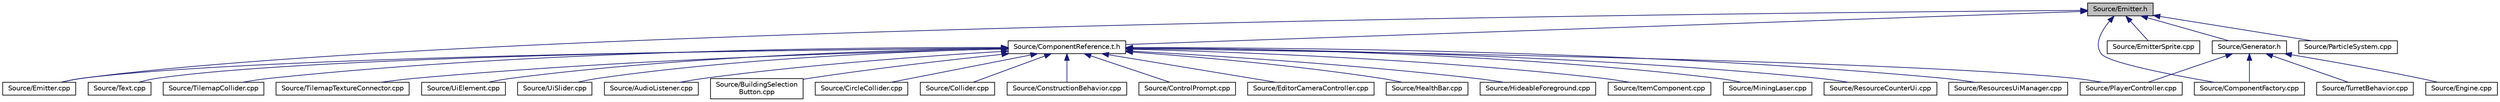 digraph "Source/Emitter.h"
{
 // LATEX_PDF_SIZE
  edge [fontname="Helvetica",fontsize="10",labelfontname="Helvetica",labelfontsize="10"];
  node [fontname="Helvetica",fontsize="10",shape=record];
  Node1 [label="Source/Emitter.h",height=0.2,width=0.4,color="black", fillcolor="grey75", style="filled", fontcolor="black",tooltip="Controls timing of particle emissions, and their init data."];
  Node1 -> Node2 [dir="back",color="midnightblue",fontsize="10",style="solid"];
  Node2 [label="Source/ComponentFactory.cpp",height=0.2,width=0.4,color="black", fillcolor="white", style="filled",URL="$ComponentFactory_8cpp.html",tooltip="Definitions for the component factory class."];
  Node1 -> Node3 [dir="back",color="midnightblue",fontsize="10",style="solid"];
  Node3 [label="Source/ComponentReference.t.h",height=0.2,width=0.4,color="black", fillcolor="white", style="filled",URL="$ComponentReference_8t_8h.html",tooltip="a reference to a component in the scene"];
  Node3 -> Node4 [dir="back",color="midnightblue",fontsize="10",style="solid"];
  Node4 [label="Source/AudioListener.cpp",height=0.2,width=0.4,color="black", fillcolor="white", style="filled",URL="$AudioListener_8cpp.html",tooltip="Component that picks up spatial audio."];
  Node3 -> Node5 [dir="back",color="midnightblue",fontsize="10",style="solid"];
  Node5 [label="Source/BuildingSelection\lButton.cpp",height=0.2,width=0.4,color="black", fillcolor="white", style="filled",URL="$BuildingSelectionButton_8cpp.html",tooltip="button that selects which building the ConstructionManager should place"];
  Node3 -> Node6 [dir="back",color="midnightblue",fontsize="10",style="solid"];
  Node6 [label="Source/CircleCollider.cpp",height=0.2,width=0.4,color="black", fillcolor="white", style="filled",URL="$CircleCollider_8cpp.html",tooltip="Circle-shaped collider."];
  Node3 -> Node7 [dir="back",color="midnightblue",fontsize="10",style="solid"];
  Node7 [label="Source/Collider.cpp",height=0.2,width=0.4,color="black", fillcolor="white", style="filled",URL="$Collider_8cpp.html",tooltip="Base component for detecting collisions."];
  Node3 -> Node8 [dir="back",color="midnightblue",fontsize="10",style="solid"];
  Node8 [label="Source/ConstructionBehavior.cpp",height=0.2,width=0.4,color="black", fillcolor="white", style="filled",URL="$ConstructionBehavior_8cpp.html",tooltip="handles the construction of towers and modification of terrain"];
  Node3 -> Node9 [dir="back",color="midnightblue",fontsize="10",style="solid"];
  Node9 [label="Source/ControlPrompt.cpp",height=0.2,width=0.4,color="black", fillcolor="white", style="filled",URL="$ControlPrompt_8cpp.html",tooltip="Displays a control prompt for an ActionReference."];
  Node3 -> Node10 [dir="back",color="midnightblue",fontsize="10",style="solid"];
  Node10 [label="Source/EditorCameraController.cpp",height=0.2,width=0.4,color="black", fillcolor="white", style="filled",URL="$EditorCameraController_8cpp.html",tooltip="controls the camera while in the editor"];
  Node3 -> Node11 [dir="back",color="midnightblue",fontsize="10",style="solid"];
  Node11 [label="Source/Emitter.cpp",height=0.2,width=0.4,color="black", fillcolor="white", style="filled",URL="$Emitter_8cpp.html",tooltip="Controls timing of particle emissions, and their init data."];
  Node3 -> Node12 [dir="back",color="midnightblue",fontsize="10",style="solid"];
  Node12 [label="Source/HealthBar.cpp",height=0.2,width=0.4,color="black", fillcolor="white", style="filled",URL="$HealthBar_8cpp.html",tooltip="health bar UI that displays offset from an Entity with a Health component"];
  Node3 -> Node13 [dir="back",color="midnightblue",fontsize="10",style="solid"];
  Node13 [label="Source/HideableForeground.cpp",height=0.2,width=0.4,color="black", fillcolor="white", style="filled",URL="$HideableForeground_8cpp.html",tooltip="Component that hides an attached Sprite when it overlaps something."];
  Node3 -> Node14 [dir="back",color="midnightblue",fontsize="10",style="solid"];
  Node14 [label="Source/ItemComponent.cpp",height=0.2,width=0.4,color="black", fillcolor="white", style="filled",URL="$ItemComponent_8cpp.html",tooltip="Item in the world that can be picked up."];
  Node3 -> Node15 [dir="back",color="midnightblue",fontsize="10",style="solid"];
  Node15 [label="Source/MiningLaser.cpp",height=0.2,width=0.4,color="black", fillcolor="white", style="filled",URL="$MiningLaser_8cpp.html",tooltip="Digging laser controllable by an entity."];
  Node3 -> Node16 [dir="back",color="midnightblue",fontsize="10",style="solid"];
  Node16 [label="Source/PlayerController.cpp",height=0.2,width=0.4,color="black", fillcolor="white", style="filled",URL="$PlayerController_8cpp.html",tooltip="PlayerController Behaviour Class."];
  Node3 -> Node17 [dir="back",color="midnightblue",fontsize="10",style="solid"];
  Node17 [label="Source/ResourceCounterUi.cpp",height=0.2,width=0.4,color="black", fillcolor="white", style="filled",URL="$ResourceCounterUi_8cpp.html",tooltip="Ui Component that displays a resource sprite and a count."];
  Node3 -> Node18 [dir="back",color="midnightblue",fontsize="10",style="solid"];
  Node18 [label="Source/ResourcesUiManager.cpp",height=0.2,width=0.4,color="black", fillcolor="white", style="filled",URL="$ResourcesUiManager_8cpp.html",tooltip="Component that manages the UI for displaying what resources a player currently has."];
  Node3 -> Node19 [dir="back",color="midnightblue",fontsize="10",style="solid"];
  Node19 [label="Source/Text.cpp",height=0.2,width=0.4,color="black", fillcolor="white", style="filled",URL="$Text_8cpp.html",tooltip="Component that makes use of Tilemap to draw text."];
  Node3 -> Node20 [dir="back",color="midnightblue",fontsize="10",style="solid"];
  Node20 [label="Source/TilemapCollider.cpp",height=0.2,width=0.4,color="black", fillcolor="white", style="filled",URL="$TilemapCollider_8cpp.html",tooltip="tilemap collider"];
  Node3 -> Node21 [dir="back",color="midnightblue",fontsize="10",style="solid"];
  Node21 [label="Source/TilemapTextureConnector.cpp",height=0.2,width=0.4,color="black", fillcolor="white", style="filled",URL="$TilemapTextureConnector_8cpp.html",tooltip="Component that uses a parent 'source' tilemap to update a child tilemap with connected textures."];
  Node3 -> Node22 [dir="back",color="midnightblue",fontsize="10",style="solid"];
  Node22 [label="Source/UiElement.cpp",height=0.2,width=0.4,color="black", fillcolor="white", style="filled",URL="$UiElement_8cpp.html",tooltip="Ui element component."];
  Node3 -> Node23 [dir="back",color="midnightblue",fontsize="10",style="solid"];
  Node23 [label="Source/UiSlider.cpp",height=0.2,width=0.4,color="black", fillcolor="white", style="filled",URL="$UiSlider_8cpp.html",tooltip="Ui Slider component."];
  Node1 -> Node11 [dir="back",color="midnightblue",fontsize="10",style="solid"];
  Node1 -> Node24 [dir="back",color="midnightblue",fontsize="10",style="solid"];
  Node24 [label="Source/EmitterSprite.cpp",height=0.2,width=0.4,color="black", fillcolor="white", style="filled",URL="$EmitterSprite_8cpp.html",tooltip="Renders particles using data from SSBO."];
  Node1 -> Node25 [dir="back",color="midnightblue",fontsize="10",style="solid"];
  Node25 [label="Source/Generator.h",height=0.2,width=0.4,color="black", fillcolor="white", style="filled",URL="$Generator_8h_source.html",tooltip=" "];
  Node25 -> Node2 [dir="back",color="midnightblue",fontsize="10",style="solid"];
  Node25 -> Node26 [dir="back",color="midnightblue",fontsize="10",style="solid"];
  Node26 [label="Source/Engine.cpp",height=0.2,width=0.4,color="black", fillcolor="white", style="filled",URL="$Engine_8cpp.html",tooltip="Engine class."];
  Node25 -> Node16 [dir="back",color="midnightblue",fontsize="10",style="solid"];
  Node25 -> Node27 [dir="back",color="midnightblue",fontsize="10",style="solid"];
  Node27 [label="Source/TurretBehavior.cpp",height=0.2,width=0.4,color="black", fillcolor="white", style="filled",URL="$TurretBehavior_8cpp.html",tooltip="Behavior Compenent for Basic Turret"];
  Node1 -> Node28 [dir="back",color="midnightblue",fontsize="10",style="solid"];
  Node28 [label="Source/ParticleSystem.cpp",height=0.2,width=0.4,color="black", fillcolor="white", style="filled",URL="$ParticleSystem_8cpp.html",tooltip="Updates all particles using compute shader, spawns new ones in accordance with emitters' timing."];
}
